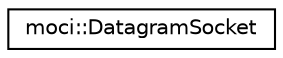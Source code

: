 digraph "Graphical Class Hierarchy"
{
 // INTERACTIVE_SVG=YES
  edge [fontname="Helvetica",fontsize="10",labelfontname="Helvetica",labelfontsize="10"];
  node [fontname="Helvetica",fontsize="10",shape=record];
  rankdir="LR";
  Node0 [label="moci::DatagramSocket",height=0.2,width=0.4,color="black", fillcolor="white", style="filled",URL="$classmoci_1_1DatagramSocket.html"];
}
